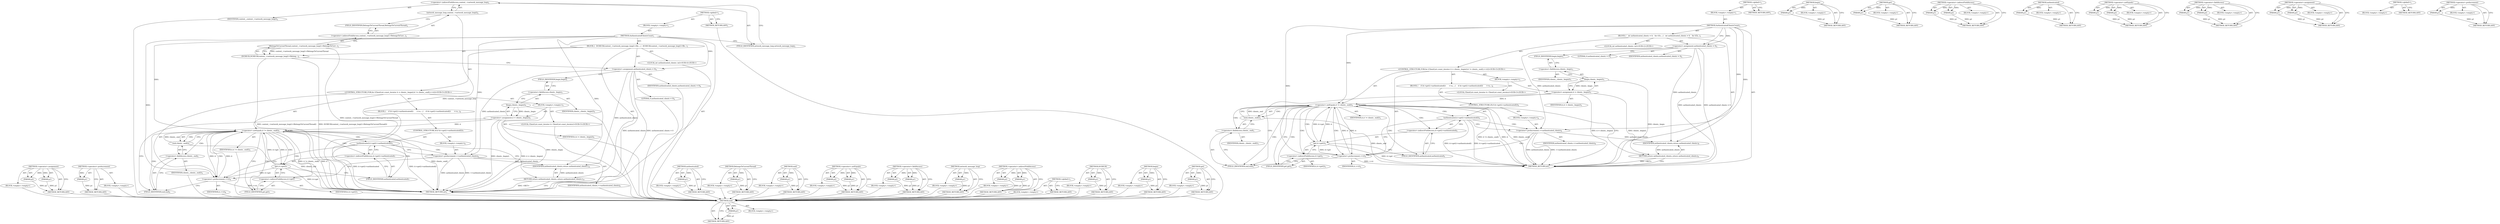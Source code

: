 digraph "get" {
vulnerable_83 [label=<(METHOD,end)>];
vulnerable_84 [label=<(PARAM,p1)>];
vulnerable_85 [label=<(BLOCK,&lt;empty&gt;,&lt;empty&gt;)>];
vulnerable_86 [label=<(METHOD_RETURN,ANY)>];
vulnerable_6 [label=<(METHOD,&lt;global&gt;)<SUB>1</SUB>>];
vulnerable_7 [label=<(BLOCK,&lt;empty&gt;,&lt;empty&gt;)<SUB>1</SUB>>];
vulnerable_8 [label=<(METHOD,AuthenticatedClientsCount)<SUB>1</SUB>>];
vulnerable_9 [label=<(BLOCK,{
   int authenticated_clients = 0;
   for (Cli...,{
   int authenticated_clients = 0;
   for (Cli...)<SUB>1</SUB>>];
vulnerable_10 [label="<(LOCAL,int authenticated_clients: int)<SUB>2</SUB>>"];
vulnerable_11 [label=<(&lt;operator&gt;.assignment,authenticated_clients = 0)<SUB>2</SUB>>];
vulnerable_12 [label=<(IDENTIFIER,authenticated_clients,authenticated_clients = 0)<SUB>2</SUB>>];
vulnerable_13 [label=<(LITERAL,0,authenticated_clients = 0)<SUB>2</SUB>>];
vulnerable_14 [label="<(CONTROL_STRUCTURE,FOR,for (ClientList::const_iterator it = clients_.begin();it != clients_.end();++it))<SUB>3</SUB>>"];
vulnerable_15 [label=<(BLOCK,&lt;empty&gt;,&lt;empty&gt;)<SUB>3</SUB>>];
vulnerable_16 [label="<(LOCAL,ClientList.const_iterator it: ClientList.const_iterator)<SUB>3</SUB>>"];
vulnerable_17 [label=<(&lt;operator&gt;.assignment,it = clients_.begin())<SUB>3</SUB>>];
vulnerable_18 [label=<(IDENTIFIER,it,it = clients_.begin())<SUB>3</SUB>>];
vulnerable_19 [label=<(begin,clients_.begin())<SUB>3</SUB>>];
vulnerable_20 [label=<(&lt;operator&gt;.fieldAccess,clients_.begin)<SUB>3</SUB>>];
vulnerable_21 [label=<(IDENTIFIER,clients_,clients_.begin())<SUB>3</SUB>>];
vulnerable_22 [label=<(FIELD_IDENTIFIER,begin,begin)<SUB>3</SUB>>];
vulnerable_23 [label=<(&lt;operator&gt;.notEquals,it != clients_.end())<SUB>3</SUB>>];
vulnerable_24 [label=<(IDENTIFIER,it,it != clients_.end())<SUB>3</SUB>>];
vulnerable_25 [label=<(end,clients_.end())<SUB>3</SUB>>];
vulnerable_26 [label=<(&lt;operator&gt;.fieldAccess,clients_.end)<SUB>3</SUB>>];
vulnerable_27 [label=<(IDENTIFIER,clients_,clients_.end())<SUB>3</SUB>>];
vulnerable_28 [label=<(FIELD_IDENTIFIER,end,end)<SUB>3</SUB>>];
vulnerable_29 [label=<(&lt;operator&gt;.preIncrement,++it)<SUB>4</SUB>>];
vulnerable_30 [label=<(IDENTIFIER,it,++it)<SUB>4</SUB>>];
vulnerable_31 [label=<(BLOCK,{
    if (it-&gt;get()-&gt;authenticated())
      ++a...,{
    if (it-&gt;get()-&gt;authenticated())
      ++a...)<SUB>4</SUB>>];
vulnerable_32 [label=<(CONTROL_STRUCTURE,IF,if (it-&gt;get()-&gt;authenticated()))<SUB>5</SUB>>];
vulnerable_33 [label=<(authenticated,it-&gt;get()-&gt;authenticated())<SUB>5</SUB>>];
vulnerable_34 [label=<(&lt;operator&gt;.indirectFieldAccess,it-&gt;get()-&gt;authenticated)<SUB>5</SUB>>];
vulnerable_35 [label=<(get,it-&gt;get())<SUB>5</SUB>>];
vulnerable_36 [label=<(&lt;operator&gt;.indirectFieldAccess,it-&gt;get)<SUB>5</SUB>>];
vulnerable_37 [label=<(IDENTIFIER,it,it-&gt;get())<SUB>5</SUB>>];
vulnerable_38 [label=<(FIELD_IDENTIFIER,get,get)<SUB>5</SUB>>];
vulnerable_39 [label=<(FIELD_IDENTIFIER,authenticated,authenticated)<SUB>5</SUB>>];
vulnerable_40 [label=<(BLOCK,&lt;empty&gt;,&lt;empty&gt;)<SUB>6</SUB>>];
vulnerable_41 [label=<(&lt;operator&gt;.preIncrement,++authenticated_clients)<SUB>6</SUB>>];
vulnerable_42 [label=<(IDENTIFIER,authenticated_clients,++authenticated_clients)<SUB>6</SUB>>];
vulnerable_43 [label=<(RETURN,return authenticated_clients;,return authenticated_clients;)<SUB>8</SUB>>];
vulnerable_44 [label=<(IDENTIFIER,authenticated_clients,return authenticated_clients;)<SUB>8</SUB>>];
vulnerable_45 [label=<(METHOD_RETURN,int)<SUB>1</SUB>>];
vulnerable_47 [label=<(METHOD_RETURN,ANY)<SUB>1</SUB>>];
vulnerable_69 [label=<(METHOD,begin)>];
vulnerable_70 [label=<(PARAM,p1)>];
vulnerable_71 [label=<(BLOCK,&lt;empty&gt;,&lt;empty&gt;)>];
vulnerable_72 [label=<(METHOD_RETURN,ANY)>];
vulnerable_100 [label=<(METHOD,get)>];
vulnerable_101 [label=<(PARAM,p1)>];
vulnerable_102 [label=<(BLOCK,&lt;empty&gt;,&lt;empty&gt;)>];
vulnerable_103 [label=<(METHOD_RETURN,ANY)>];
vulnerable_95 [label=<(METHOD,&lt;operator&gt;.indirectFieldAccess)>];
vulnerable_96 [label=<(PARAM,p1)>];
vulnerable_97 [label=<(PARAM,p2)>];
vulnerable_98 [label=<(BLOCK,&lt;empty&gt;,&lt;empty&gt;)>];
vulnerable_99 [label=<(METHOD_RETURN,ANY)>];
vulnerable_91 [label=<(METHOD,authenticated)>];
vulnerable_92 [label=<(PARAM,p1)>];
vulnerable_93 [label=<(BLOCK,&lt;empty&gt;,&lt;empty&gt;)>];
vulnerable_94 [label=<(METHOD_RETURN,ANY)>];
vulnerable_78 [label=<(METHOD,&lt;operator&gt;.notEquals)>];
vulnerable_79 [label=<(PARAM,p1)>];
vulnerable_80 [label=<(PARAM,p2)>];
vulnerable_81 [label=<(BLOCK,&lt;empty&gt;,&lt;empty&gt;)>];
vulnerable_82 [label=<(METHOD_RETURN,ANY)>];
vulnerable_73 [label=<(METHOD,&lt;operator&gt;.fieldAccess)>];
vulnerable_74 [label=<(PARAM,p1)>];
vulnerable_75 [label=<(PARAM,p2)>];
vulnerable_76 [label=<(BLOCK,&lt;empty&gt;,&lt;empty&gt;)>];
vulnerable_77 [label=<(METHOD_RETURN,ANY)>];
vulnerable_64 [label=<(METHOD,&lt;operator&gt;.assignment)>];
vulnerable_65 [label=<(PARAM,p1)>];
vulnerable_66 [label=<(PARAM,p2)>];
vulnerable_67 [label=<(BLOCK,&lt;empty&gt;,&lt;empty&gt;)>];
vulnerable_68 [label=<(METHOD_RETURN,ANY)>];
vulnerable_58 [label=<(METHOD,&lt;global&gt;)<SUB>1</SUB>>];
vulnerable_59 [label=<(BLOCK,&lt;empty&gt;,&lt;empty&gt;)>];
vulnerable_60 [label=<(METHOD_RETURN,ANY)>];
vulnerable_87 [label=<(METHOD,&lt;operator&gt;.preIncrement)>];
vulnerable_88 [label=<(PARAM,p1)>];
vulnerable_89 [label=<(BLOCK,&lt;empty&gt;,&lt;empty&gt;)>];
vulnerable_90 [label=<(METHOD_RETURN,ANY)>];
fixed_89 [label=<(METHOD,&lt;operator&gt;.assignment)>];
fixed_90 [label=<(PARAM,p1)>];
fixed_91 [label=<(PARAM,p2)>];
fixed_92 [label=<(BLOCK,&lt;empty&gt;,&lt;empty&gt;)>];
fixed_93 [label=<(METHOD_RETURN,ANY)>];
fixed_112 [label=<(METHOD,&lt;operator&gt;.preIncrement)>];
fixed_113 [label=<(PARAM,p1)>];
fixed_114 [label=<(BLOCK,&lt;empty&gt;,&lt;empty&gt;)>];
fixed_115 [label=<(METHOD_RETURN,ANY)>];
fixed_6 [label=<(METHOD,&lt;global&gt;)<SUB>1</SUB>>];
fixed_7 [label=<(BLOCK,&lt;empty&gt;,&lt;empty&gt;)<SUB>1</SUB>>];
fixed_8 [label=<(METHOD,AuthenticatedClientsCount)<SUB>1</SUB>>];
fixed_9 [label=<(BLOCK,{
  DCHECK(context_-&gt;network_message_loop()-&gt;Be...,{
  DCHECK(context_-&gt;network_message_loop()-&gt;Be...)<SUB>1</SUB>>];
fixed_10 [label=<(DCHECK,DCHECK(context_-&gt;network_message_loop()-&gt;Belong...)<SUB>2</SUB>>];
fixed_11 [label=<(BelongsToCurrentThread,context_-&gt;network_message_loop()-&gt;BelongsToCurr...)<SUB>2</SUB>>];
fixed_12 [label=<(&lt;operator&gt;.indirectFieldAccess,context_-&gt;network_message_loop()-&gt;BelongsToCurr...)<SUB>2</SUB>>];
fixed_13 [label=<(network_message_loop,context_-&gt;network_message_loop())<SUB>2</SUB>>];
fixed_14 [label=<(&lt;operator&gt;.indirectFieldAccess,context_-&gt;network_message_loop)<SUB>2</SUB>>];
fixed_15 [label=<(IDENTIFIER,context_,context_-&gt;network_message_loop())<SUB>2</SUB>>];
fixed_16 [label=<(FIELD_IDENTIFIER,network_message_loop,network_message_loop)<SUB>2</SUB>>];
fixed_17 [label=<(FIELD_IDENTIFIER,BelongsToCurrentThread,BelongsToCurrentThread)<SUB>2</SUB>>];
fixed_18 [label="<(LOCAL,int authenticated_clients: int)<SUB>4</SUB>>"];
fixed_19 [label=<(&lt;operator&gt;.assignment,authenticated_clients = 0)<SUB>4</SUB>>];
fixed_20 [label=<(IDENTIFIER,authenticated_clients,authenticated_clients = 0)<SUB>4</SUB>>];
fixed_21 [label=<(LITERAL,0,authenticated_clients = 0)<SUB>4</SUB>>];
fixed_22 [label="<(CONTROL_STRUCTURE,FOR,for (ClientList::const_iterator it = clients_.begin();it != clients_.end();++it))<SUB>5</SUB>>"];
fixed_23 [label=<(BLOCK,&lt;empty&gt;,&lt;empty&gt;)<SUB>5</SUB>>];
fixed_24 [label="<(LOCAL,ClientList.const_iterator it: ClientList.const_iterator)<SUB>5</SUB>>"];
fixed_25 [label=<(&lt;operator&gt;.assignment,it = clients_.begin())<SUB>5</SUB>>];
fixed_26 [label=<(IDENTIFIER,it,it = clients_.begin())<SUB>5</SUB>>];
fixed_27 [label=<(begin,clients_.begin())<SUB>5</SUB>>];
fixed_28 [label=<(&lt;operator&gt;.fieldAccess,clients_.begin)<SUB>5</SUB>>];
fixed_29 [label=<(IDENTIFIER,clients_,clients_.begin())<SUB>5</SUB>>];
fixed_30 [label=<(FIELD_IDENTIFIER,begin,begin)<SUB>5</SUB>>];
fixed_31 [label=<(&lt;operator&gt;.notEquals,it != clients_.end())<SUB>5</SUB>>];
fixed_32 [label=<(IDENTIFIER,it,it != clients_.end())<SUB>5</SUB>>];
fixed_33 [label=<(end,clients_.end())<SUB>5</SUB>>];
fixed_34 [label=<(&lt;operator&gt;.fieldAccess,clients_.end)<SUB>5</SUB>>];
fixed_35 [label=<(IDENTIFIER,clients_,clients_.end())<SUB>5</SUB>>];
fixed_36 [label=<(FIELD_IDENTIFIER,end,end)<SUB>5</SUB>>];
fixed_37 [label=<(&lt;operator&gt;.preIncrement,++it)<SUB>6</SUB>>];
fixed_38 [label=<(IDENTIFIER,it,++it)<SUB>6</SUB>>];
fixed_39 [label=<(BLOCK,{
    if (it-&gt;get()-&gt;authenticated())
      ++a...,{
    if (it-&gt;get()-&gt;authenticated())
      ++a...)<SUB>6</SUB>>];
fixed_40 [label=<(CONTROL_STRUCTURE,IF,if (it-&gt;get()-&gt;authenticated()))<SUB>7</SUB>>];
fixed_41 [label=<(authenticated,it-&gt;get()-&gt;authenticated())<SUB>7</SUB>>];
fixed_42 [label=<(&lt;operator&gt;.indirectFieldAccess,it-&gt;get()-&gt;authenticated)<SUB>7</SUB>>];
fixed_43 [label=<(get,it-&gt;get())<SUB>7</SUB>>];
fixed_44 [label=<(&lt;operator&gt;.indirectFieldAccess,it-&gt;get)<SUB>7</SUB>>];
fixed_45 [label=<(IDENTIFIER,it,it-&gt;get())<SUB>7</SUB>>];
fixed_46 [label=<(FIELD_IDENTIFIER,get,get)<SUB>7</SUB>>];
fixed_47 [label=<(FIELD_IDENTIFIER,authenticated,authenticated)<SUB>7</SUB>>];
fixed_48 [label=<(BLOCK,&lt;empty&gt;,&lt;empty&gt;)<SUB>8</SUB>>];
fixed_49 [label=<(&lt;operator&gt;.preIncrement,++authenticated_clients)<SUB>8</SUB>>];
fixed_50 [label=<(IDENTIFIER,authenticated_clients,++authenticated_clients)<SUB>8</SUB>>];
fixed_51 [label=<(RETURN,return authenticated_clients;,return authenticated_clients;)<SUB>10</SUB>>];
fixed_52 [label=<(IDENTIFIER,authenticated_clients,return authenticated_clients;)<SUB>10</SUB>>];
fixed_53 [label=<(METHOD_RETURN,int)<SUB>1</SUB>>];
fixed_55 [label=<(METHOD_RETURN,ANY)<SUB>1</SUB>>];
fixed_116 [label=<(METHOD,authenticated)>];
fixed_117 [label=<(PARAM,p1)>];
fixed_118 [label=<(BLOCK,&lt;empty&gt;,&lt;empty&gt;)>];
fixed_119 [label=<(METHOD_RETURN,ANY)>];
fixed_76 [label=<(METHOD,BelongsToCurrentThread)>];
fixed_77 [label=<(PARAM,p1)>];
fixed_78 [label=<(BLOCK,&lt;empty&gt;,&lt;empty&gt;)>];
fixed_79 [label=<(METHOD_RETURN,ANY)>];
fixed_108 [label=<(METHOD,end)>];
fixed_109 [label=<(PARAM,p1)>];
fixed_110 [label=<(BLOCK,&lt;empty&gt;,&lt;empty&gt;)>];
fixed_111 [label=<(METHOD_RETURN,ANY)>];
fixed_103 [label=<(METHOD,&lt;operator&gt;.notEquals)>];
fixed_104 [label=<(PARAM,p1)>];
fixed_105 [label=<(PARAM,p2)>];
fixed_106 [label=<(BLOCK,&lt;empty&gt;,&lt;empty&gt;)>];
fixed_107 [label=<(METHOD_RETURN,ANY)>];
fixed_98 [label=<(METHOD,&lt;operator&gt;.fieldAccess)>];
fixed_99 [label=<(PARAM,p1)>];
fixed_100 [label=<(PARAM,p2)>];
fixed_101 [label=<(BLOCK,&lt;empty&gt;,&lt;empty&gt;)>];
fixed_102 [label=<(METHOD_RETURN,ANY)>];
fixed_85 [label=<(METHOD,network_message_loop)>];
fixed_86 [label=<(PARAM,p1)>];
fixed_87 [label=<(BLOCK,&lt;empty&gt;,&lt;empty&gt;)>];
fixed_88 [label=<(METHOD_RETURN,ANY)>];
fixed_80 [label=<(METHOD,&lt;operator&gt;.indirectFieldAccess)>];
fixed_81 [label=<(PARAM,p1)>];
fixed_82 [label=<(PARAM,p2)>];
fixed_83 [label=<(BLOCK,&lt;empty&gt;,&lt;empty&gt;)>];
fixed_84 [label=<(METHOD_RETURN,ANY)>];
fixed_72 [label=<(METHOD,DCHECK)>];
fixed_73 [label=<(PARAM,p1)>];
fixed_74 [label=<(BLOCK,&lt;empty&gt;,&lt;empty&gt;)>];
fixed_75 [label=<(METHOD_RETURN,ANY)>];
fixed_66 [label=<(METHOD,&lt;global&gt;)<SUB>1</SUB>>];
fixed_67 [label=<(BLOCK,&lt;empty&gt;,&lt;empty&gt;)>];
fixed_68 [label=<(METHOD_RETURN,ANY)>];
fixed_94 [label=<(METHOD,begin)>];
fixed_95 [label=<(PARAM,p1)>];
fixed_96 [label=<(BLOCK,&lt;empty&gt;,&lt;empty&gt;)>];
fixed_97 [label=<(METHOD_RETURN,ANY)>];
fixed_120 [label=<(METHOD,get)>];
fixed_121 [label=<(PARAM,p1)>];
fixed_122 [label=<(BLOCK,&lt;empty&gt;,&lt;empty&gt;)>];
fixed_123 [label=<(METHOD_RETURN,ANY)>];
vulnerable_83 -> vulnerable_84  [key=0, label="AST: "];
vulnerable_83 -> vulnerable_84  [key=1, label="DDG: "];
vulnerable_83 -> vulnerable_85  [key=0, label="AST: "];
vulnerable_83 -> vulnerable_86  [key=0, label="AST: "];
vulnerable_83 -> vulnerable_86  [key=1, label="CFG: "];
vulnerable_84 -> vulnerable_86  [key=0, label="DDG: p1"];
vulnerable_6 -> vulnerable_7  [key=0, label="AST: "];
vulnerable_6 -> vulnerable_47  [key=0, label="AST: "];
vulnerable_6 -> vulnerable_47  [key=1, label="CFG: "];
vulnerable_7 -> vulnerable_8  [key=0, label="AST: "];
vulnerable_8 -> vulnerable_9  [key=0, label="AST: "];
vulnerable_8 -> vulnerable_45  [key=0, label="AST: "];
vulnerable_8 -> vulnerable_11  [key=0, label="CFG: "];
vulnerable_8 -> vulnerable_11  [key=1, label="DDG: "];
vulnerable_8 -> vulnerable_44  [key=0, label="DDG: "];
vulnerable_8 -> vulnerable_23  [key=0, label="DDG: "];
vulnerable_8 -> vulnerable_29  [key=0, label="DDG: "];
vulnerable_8 -> vulnerable_41  [key=0, label="DDG: "];
vulnerable_9 -> vulnerable_10  [key=0, label="AST: "];
vulnerable_9 -> vulnerable_11  [key=0, label="AST: "];
vulnerable_9 -> vulnerable_14  [key=0, label="AST: "];
vulnerable_9 -> vulnerable_43  [key=0, label="AST: "];
vulnerable_11 -> vulnerable_12  [key=0, label="AST: "];
vulnerable_11 -> vulnerable_13  [key=0, label="AST: "];
vulnerable_11 -> vulnerable_22  [key=0, label="CFG: "];
vulnerable_11 -> vulnerable_45  [key=0, label="DDG: authenticated_clients"];
vulnerable_11 -> vulnerable_45  [key=1, label="DDG: authenticated_clients = 0"];
vulnerable_11 -> vulnerable_44  [key=0, label="DDG: authenticated_clients"];
vulnerable_11 -> vulnerable_41  [key=0, label="DDG: authenticated_clients"];
vulnerable_14 -> vulnerable_15  [key=0, label="AST: "];
vulnerable_14 -> vulnerable_23  [key=0, label="AST: "];
vulnerable_14 -> vulnerable_29  [key=0, label="AST: "];
vulnerable_14 -> vulnerable_31  [key=0, label="AST: "];
vulnerable_15 -> vulnerable_16  [key=0, label="AST: "];
vulnerable_15 -> vulnerable_17  [key=0, label="AST: "];
vulnerable_17 -> vulnerable_18  [key=0, label="AST: "];
vulnerable_17 -> vulnerable_19  [key=0, label="AST: "];
vulnerable_17 -> vulnerable_28  [key=0, label="CFG: "];
vulnerable_17 -> vulnerable_45  [key=0, label="DDG: clients_.begin()"];
vulnerable_17 -> vulnerable_45  [key=1, label="DDG: it = clients_.begin()"];
vulnerable_17 -> vulnerable_23  [key=0, label="DDG: it"];
vulnerable_19 -> vulnerable_20  [key=0, label="AST: "];
vulnerable_19 -> vulnerable_17  [key=0, label="CFG: "];
vulnerable_19 -> vulnerable_17  [key=1, label="DDG: clients_.begin"];
vulnerable_19 -> vulnerable_45  [key=0, label="DDG: clients_.begin"];
vulnerable_20 -> vulnerable_21  [key=0, label="AST: "];
vulnerable_20 -> vulnerable_22  [key=0, label="AST: "];
vulnerable_20 -> vulnerable_19  [key=0, label="CFG: "];
vulnerable_22 -> vulnerable_20  [key=0, label="CFG: "];
vulnerable_23 -> vulnerable_24  [key=0, label="AST: "];
vulnerable_23 -> vulnerable_25  [key=0, label="AST: "];
vulnerable_23 -> vulnerable_25  [key=1, label="CDG: "];
vulnerable_23 -> vulnerable_38  [key=0, label="CFG: "];
vulnerable_23 -> vulnerable_38  [key=1, label="CDG: "];
vulnerable_23 -> vulnerable_43  [key=0, label="CFG: "];
vulnerable_23 -> vulnerable_45  [key=0, label="DDG: it"];
vulnerable_23 -> vulnerable_45  [key=1, label="DDG: clients_.end()"];
vulnerable_23 -> vulnerable_45  [key=2, label="DDG: it != clients_.end()"];
vulnerable_23 -> vulnerable_29  [key=0, label="DDG: it"];
vulnerable_23 -> vulnerable_29  [key=1, label="CDG: "];
vulnerable_23 -> vulnerable_35  [key=0, label="DDG: it"];
vulnerable_23 -> vulnerable_35  [key=1, label="CDG: "];
vulnerable_23 -> vulnerable_34  [key=0, label="CDG: "];
vulnerable_23 -> vulnerable_33  [key=0, label="CDG: "];
vulnerable_23 -> vulnerable_26  [key=0, label="CDG: "];
vulnerable_23 -> vulnerable_23  [key=0, label="CDG: "];
vulnerable_23 -> vulnerable_28  [key=0, label="CDG: "];
vulnerable_23 -> vulnerable_36  [key=0, label="CDG: "];
vulnerable_23 -> vulnerable_39  [key=0, label="CDG: "];
vulnerable_25 -> vulnerable_26  [key=0, label="AST: "];
vulnerable_25 -> vulnerable_23  [key=0, label="CFG: "];
vulnerable_25 -> vulnerable_23  [key=1, label="DDG: clients_.end"];
vulnerable_25 -> vulnerable_45  [key=0, label="DDG: clients_.end"];
vulnerable_26 -> vulnerable_27  [key=0, label="AST: "];
vulnerable_26 -> vulnerable_28  [key=0, label="AST: "];
vulnerable_26 -> vulnerable_25  [key=0, label="CFG: "];
vulnerable_28 -> vulnerable_26  [key=0, label="CFG: "];
vulnerable_29 -> vulnerable_30  [key=0, label="AST: "];
vulnerable_29 -> vulnerable_28  [key=0, label="CFG: "];
vulnerable_29 -> vulnerable_45  [key=0, label="DDG: ++it"];
vulnerable_29 -> vulnerable_23  [key=0, label="DDG: it"];
vulnerable_31 -> vulnerable_32  [key=0, label="AST: "];
vulnerable_32 -> vulnerable_33  [key=0, label="AST: "];
vulnerable_32 -> vulnerable_40  [key=0, label="AST: "];
vulnerable_33 -> vulnerable_34  [key=0, label="AST: "];
vulnerable_33 -> vulnerable_41  [key=0, label="CFG: "];
vulnerable_33 -> vulnerable_41  [key=1, label="CDG: "];
vulnerable_33 -> vulnerable_29  [key=0, label="CFG: "];
vulnerable_33 -> vulnerable_45  [key=0, label="DDG: it-&gt;get()-&gt;authenticated"];
vulnerable_33 -> vulnerable_45  [key=1, label="DDG: it-&gt;get()-&gt;authenticated()"];
vulnerable_34 -> vulnerable_35  [key=0, label="AST: "];
vulnerable_34 -> vulnerable_39  [key=0, label="AST: "];
vulnerable_34 -> vulnerable_33  [key=0, label="CFG: "];
vulnerable_35 -> vulnerable_36  [key=0, label="AST: "];
vulnerable_35 -> vulnerable_39  [key=0, label="CFG: "];
vulnerable_35 -> vulnerable_45  [key=0, label="DDG: it-&gt;get"];
vulnerable_35 -> vulnerable_23  [key=0, label="DDG: it-&gt;get"];
vulnerable_35 -> vulnerable_29  [key=0, label="DDG: it-&gt;get"];
vulnerable_36 -> vulnerable_37  [key=0, label="AST: "];
vulnerable_36 -> vulnerable_38  [key=0, label="AST: "];
vulnerable_36 -> vulnerable_35  [key=0, label="CFG: "];
vulnerable_38 -> vulnerable_36  [key=0, label="CFG: "];
vulnerable_39 -> vulnerable_34  [key=0, label="CFG: "];
vulnerable_40 -> vulnerable_41  [key=0, label="AST: "];
vulnerable_41 -> vulnerable_42  [key=0, label="AST: "];
vulnerable_41 -> vulnerable_29  [key=0, label="CFG: "];
vulnerable_41 -> vulnerable_45  [key=0, label="DDG: authenticated_clients"];
vulnerable_41 -> vulnerable_45  [key=1, label="DDG: ++authenticated_clients"];
vulnerable_41 -> vulnerable_44  [key=0, label="DDG: authenticated_clients"];
vulnerable_43 -> vulnerable_44  [key=0, label="AST: "];
vulnerable_43 -> vulnerable_45  [key=0, label="CFG: "];
vulnerable_43 -> vulnerable_45  [key=1, label="DDG: &lt;RET&gt;"];
vulnerable_44 -> vulnerable_43  [key=0, label="DDG: authenticated_clients"];
vulnerable_69 -> vulnerable_70  [key=0, label="AST: "];
vulnerable_69 -> vulnerable_70  [key=1, label="DDG: "];
vulnerable_69 -> vulnerable_71  [key=0, label="AST: "];
vulnerable_69 -> vulnerable_72  [key=0, label="AST: "];
vulnerable_69 -> vulnerable_72  [key=1, label="CFG: "];
vulnerable_70 -> vulnerable_72  [key=0, label="DDG: p1"];
vulnerable_100 -> vulnerable_101  [key=0, label="AST: "];
vulnerable_100 -> vulnerable_101  [key=1, label="DDG: "];
vulnerable_100 -> vulnerable_102  [key=0, label="AST: "];
vulnerable_100 -> vulnerable_103  [key=0, label="AST: "];
vulnerable_100 -> vulnerable_103  [key=1, label="CFG: "];
vulnerable_101 -> vulnerable_103  [key=0, label="DDG: p1"];
vulnerable_95 -> vulnerable_96  [key=0, label="AST: "];
vulnerable_95 -> vulnerable_96  [key=1, label="DDG: "];
vulnerable_95 -> vulnerable_98  [key=0, label="AST: "];
vulnerable_95 -> vulnerable_97  [key=0, label="AST: "];
vulnerable_95 -> vulnerable_97  [key=1, label="DDG: "];
vulnerable_95 -> vulnerable_99  [key=0, label="AST: "];
vulnerable_95 -> vulnerable_99  [key=1, label="CFG: "];
vulnerable_96 -> vulnerable_99  [key=0, label="DDG: p1"];
vulnerable_97 -> vulnerable_99  [key=0, label="DDG: p2"];
vulnerable_91 -> vulnerable_92  [key=0, label="AST: "];
vulnerable_91 -> vulnerable_92  [key=1, label="DDG: "];
vulnerable_91 -> vulnerable_93  [key=0, label="AST: "];
vulnerable_91 -> vulnerable_94  [key=0, label="AST: "];
vulnerable_91 -> vulnerable_94  [key=1, label="CFG: "];
vulnerable_92 -> vulnerable_94  [key=0, label="DDG: p1"];
vulnerable_78 -> vulnerable_79  [key=0, label="AST: "];
vulnerable_78 -> vulnerable_79  [key=1, label="DDG: "];
vulnerable_78 -> vulnerable_81  [key=0, label="AST: "];
vulnerable_78 -> vulnerable_80  [key=0, label="AST: "];
vulnerable_78 -> vulnerable_80  [key=1, label="DDG: "];
vulnerable_78 -> vulnerable_82  [key=0, label="AST: "];
vulnerable_78 -> vulnerable_82  [key=1, label="CFG: "];
vulnerable_79 -> vulnerable_82  [key=0, label="DDG: p1"];
vulnerable_80 -> vulnerable_82  [key=0, label="DDG: p2"];
vulnerable_73 -> vulnerable_74  [key=0, label="AST: "];
vulnerable_73 -> vulnerable_74  [key=1, label="DDG: "];
vulnerable_73 -> vulnerable_76  [key=0, label="AST: "];
vulnerable_73 -> vulnerable_75  [key=0, label="AST: "];
vulnerable_73 -> vulnerable_75  [key=1, label="DDG: "];
vulnerable_73 -> vulnerable_77  [key=0, label="AST: "];
vulnerable_73 -> vulnerable_77  [key=1, label="CFG: "];
vulnerable_74 -> vulnerable_77  [key=0, label="DDG: p1"];
vulnerable_75 -> vulnerable_77  [key=0, label="DDG: p2"];
vulnerable_64 -> vulnerable_65  [key=0, label="AST: "];
vulnerable_64 -> vulnerable_65  [key=1, label="DDG: "];
vulnerable_64 -> vulnerable_67  [key=0, label="AST: "];
vulnerable_64 -> vulnerable_66  [key=0, label="AST: "];
vulnerable_64 -> vulnerable_66  [key=1, label="DDG: "];
vulnerable_64 -> vulnerable_68  [key=0, label="AST: "];
vulnerable_64 -> vulnerable_68  [key=1, label="CFG: "];
vulnerable_65 -> vulnerable_68  [key=0, label="DDG: p1"];
vulnerable_66 -> vulnerable_68  [key=0, label="DDG: p2"];
vulnerable_58 -> vulnerable_59  [key=0, label="AST: "];
vulnerable_58 -> vulnerable_60  [key=0, label="AST: "];
vulnerable_58 -> vulnerable_60  [key=1, label="CFG: "];
vulnerable_87 -> vulnerable_88  [key=0, label="AST: "];
vulnerable_87 -> vulnerable_88  [key=1, label="DDG: "];
vulnerable_87 -> vulnerable_89  [key=0, label="AST: "];
vulnerable_87 -> vulnerable_90  [key=0, label="AST: "];
vulnerable_87 -> vulnerable_90  [key=1, label="CFG: "];
vulnerable_88 -> vulnerable_90  [key=0, label="DDG: p1"];
fixed_89 -> fixed_90  [key=0, label="AST: "];
fixed_89 -> fixed_90  [key=1, label="DDG: "];
fixed_89 -> fixed_92  [key=0, label="AST: "];
fixed_89 -> fixed_91  [key=0, label="AST: "];
fixed_89 -> fixed_91  [key=1, label="DDG: "];
fixed_89 -> fixed_93  [key=0, label="AST: "];
fixed_89 -> fixed_93  [key=1, label="CFG: "];
fixed_90 -> fixed_93  [key=0, label="DDG: p1"];
fixed_91 -> fixed_93  [key=0, label="DDG: p2"];
fixed_92 -> vulnerable_83  [key=0];
fixed_93 -> vulnerable_83  [key=0];
fixed_112 -> fixed_113  [key=0, label="AST: "];
fixed_112 -> fixed_113  [key=1, label="DDG: "];
fixed_112 -> fixed_114  [key=0, label="AST: "];
fixed_112 -> fixed_115  [key=0, label="AST: "];
fixed_112 -> fixed_115  [key=1, label="CFG: "];
fixed_113 -> fixed_115  [key=0, label="DDG: p1"];
fixed_114 -> vulnerable_83  [key=0];
fixed_115 -> vulnerable_83  [key=0];
fixed_6 -> fixed_7  [key=0, label="AST: "];
fixed_6 -> fixed_55  [key=0, label="AST: "];
fixed_6 -> fixed_55  [key=1, label="CFG: "];
fixed_7 -> fixed_8  [key=0, label="AST: "];
fixed_8 -> fixed_9  [key=0, label="AST: "];
fixed_8 -> fixed_53  [key=0, label="AST: "];
fixed_8 -> fixed_16  [key=0, label="CFG: "];
fixed_8 -> fixed_19  [key=0, label="DDG: "];
fixed_8 -> fixed_52  [key=0, label="DDG: "];
fixed_8 -> fixed_31  [key=0, label="DDG: "];
fixed_8 -> fixed_37  [key=0, label="DDG: "];
fixed_8 -> fixed_49  [key=0, label="DDG: "];
fixed_9 -> fixed_10  [key=0, label="AST: "];
fixed_9 -> fixed_18  [key=0, label="AST: "];
fixed_9 -> fixed_19  [key=0, label="AST: "];
fixed_9 -> fixed_22  [key=0, label="AST: "];
fixed_9 -> fixed_51  [key=0, label="AST: "];
fixed_10 -> fixed_11  [key=0, label="AST: "];
fixed_10 -> fixed_19  [key=0, label="CFG: "];
fixed_10 -> fixed_53  [key=0, label="DDG: context_-&gt;network_message_loop()-&gt;BelongsToCurrentThread()"];
fixed_10 -> fixed_53  [key=1, label="DDG: DCHECK(context_-&gt;network_message_loop()-&gt;BelongsToCurrentThread())"];
fixed_11 -> fixed_12  [key=0, label="AST: "];
fixed_11 -> fixed_10  [key=0, label="CFG: "];
fixed_11 -> fixed_10  [key=1, label="DDG: context_-&gt;network_message_loop()-&gt;BelongsToCurrentThread"];
fixed_11 -> fixed_53  [key=0, label="DDG: context_-&gt;network_message_loop()-&gt;BelongsToCurrentThread"];
fixed_12 -> fixed_13  [key=0, label="AST: "];
fixed_12 -> fixed_17  [key=0, label="AST: "];
fixed_12 -> fixed_11  [key=0, label="CFG: "];
fixed_13 -> fixed_14  [key=0, label="AST: "];
fixed_13 -> fixed_17  [key=0, label="CFG: "];
fixed_13 -> fixed_53  [key=0, label="DDG: context_-&gt;network_message_loop"];
fixed_14 -> fixed_15  [key=0, label="AST: "];
fixed_14 -> fixed_16  [key=0, label="AST: "];
fixed_14 -> fixed_13  [key=0, label="CFG: "];
fixed_15 -> vulnerable_83  [key=0];
fixed_16 -> fixed_14  [key=0, label="CFG: "];
fixed_17 -> fixed_12  [key=0, label="CFG: "];
fixed_18 -> vulnerable_83  [key=0];
fixed_19 -> fixed_20  [key=0, label="AST: "];
fixed_19 -> fixed_21  [key=0, label="AST: "];
fixed_19 -> fixed_30  [key=0, label="CFG: "];
fixed_19 -> fixed_53  [key=0, label="DDG: authenticated_clients"];
fixed_19 -> fixed_53  [key=1, label="DDG: authenticated_clients = 0"];
fixed_19 -> fixed_52  [key=0, label="DDG: authenticated_clients"];
fixed_19 -> fixed_49  [key=0, label="DDG: authenticated_clients"];
fixed_20 -> vulnerable_83  [key=0];
fixed_21 -> vulnerable_83  [key=0];
fixed_22 -> fixed_23  [key=0, label="AST: "];
fixed_22 -> fixed_31  [key=0, label="AST: "];
fixed_22 -> fixed_37  [key=0, label="AST: "];
fixed_22 -> fixed_39  [key=0, label="AST: "];
fixed_23 -> fixed_24  [key=0, label="AST: "];
fixed_23 -> fixed_25  [key=0, label="AST: "];
fixed_24 -> vulnerable_83  [key=0];
fixed_25 -> fixed_26  [key=0, label="AST: "];
fixed_25 -> fixed_27  [key=0, label="AST: "];
fixed_25 -> fixed_36  [key=0, label="CFG: "];
fixed_25 -> fixed_53  [key=0, label="DDG: clients_.begin()"];
fixed_25 -> fixed_53  [key=1, label="DDG: it = clients_.begin()"];
fixed_25 -> fixed_31  [key=0, label="DDG: it"];
fixed_26 -> vulnerable_83  [key=0];
fixed_27 -> fixed_28  [key=0, label="AST: "];
fixed_27 -> fixed_25  [key=0, label="CFG: "];
fixed_27 -> fixed_25  [key=1, label="DDG: clients_.begin"];
fixed_27 -> fixed_53  [key=0, label="DDG: clients_.begin"];
fixed_28 -> fixed_29  [key=0, label="AST: "];
fixed_28 -> fixed_30  [key=0, label="AST: "];
fixed_28 -> fixed_27  [key=0, label="CFG: "];
fixed_29 -> vulnerable_83  [key=0];
fixed_30 -> fixed_28  [key=0, label="CFG: "];
fixed_31 -> fixed_32  [key=0, label="AST: "];
fixed_31 -> fixed_33  [key=0, label="AST: "];
fixed_31 -> fixed_33  [key=1, label="CDG: "];
fixed_31 -> fixed_46  [key=0, label="CFG: "];
fixed_31 -> fixed_46  [key=1, label="CDG: "];
fixed_31 -> fixed_51  [key=0, label="CFG: "];
fixed_31 -> fixed_53  [key=0, label="DDG: it"];
fixed_31 -> fixed_53  [key=1, label="DDG: clients_.end()"];
fixed_31 -> fixed_53  [key=2, label="DDG: it != clients_.end()"];
fixed_31 -> fixed_37  [key=0, label="DDG: it"];
fixed_31 -> fixed_37  [key=1, label="CDG: "];
fixed_31 -> fixed_43  [key=0, label="DDG: it"];
fixed_31 -> fixed_43  [key=1, label="CDG: "];
fixed_31 -> fixed_47  [key=0, label="CDG: "];
fixed_31 -> fixed_34  [key=0, label="CDG: "];
fixed_31 -> fixed_42  [key=0, label="CDG: "];
fixed_31 -> fixed_36  [key=0, label="CDG: "];
fixed_31 -> fixed_44  [key=0, label="CDG: "];
fixed_31 -> fixed_41  [key=0, label="CDG: "];
fixed_31 -> fixed_31  [key=0, label="CDG: "];
fixed_32 -> vulnerable_83  [key=0];
fixed_33 -> fixed_34  [key=0, label="AST: "];
fixed_33 -> fixed_31  [key=0, label="CFG: "];
fixed_33 -> fixed_31  [key=1, label="DDG: clients_.end"];
fixed_33 -> fixed_53  [key=0, label="DDG: clients_.end"];
fixed_34 -> fixed_35  [key=0, label="AST: "];
fixed_34 -> fixed_36  [key=0, label="AST: "];
fixed_34 -> fixed_33  [key=0, label="CFG: "];
fixed_35 -> vulnerable_83  [key=0];
fixed_36 -> fixed_34  [key=0, label="CFG: "];
fixed_37 -> fixed_38  [key=0, label="AST: "];
fixed_37 -> fixed_36  [key=0, label="CFG: "];
fixed_37 -> fixed_53  [key=0, label="DDG: ++it"];
fixed_37 -> fixed_31  [key=0, label="DDG: it"];
fixed_38 -> vulnerable_83  [key=0];
fixed_39 -> fixed_40  [key=0, label="AST: "];
fixed_40 -> fixed_41  [key=0, label="AST: "];
fixed_40 -> fixed_48  [key=0, label="AST: "];
fixed_41 -> fixed_42  [key=0, label="AST: "];
fixed_41 -> fixed_49  [key=0, label="CFG: "];
fixed_41 -> fixed_49  [key=1, label="CDG: "];
fixed_41 -> fixed_37  [key=0, label="CFG: "];
fixed_41 -> fixed_53  [key=0, label="DDG: it-&gt;get()-&gt;authenticated"];
fixed_41 -> fixed_53  [key=1, label="DDG: it-&gt;get()-&gt;authenticated()"];
fixed_42 -> fixed_43  [key=0, label="AST: "];
fixed_42 -> fixed_47  [key=0, label="AST: "];
fixed_42 -> fixed_41  [key=0, label="CFG: "];
fixed_43 -> fixed_44  [key=0, label="AST: "];
fixed_43 -> fixed_47  [key=0, label="CFG: "];
fixed_43 -> fixed_53  [key=0, label="DDG: it-&gt;get"];
fixed_43 -> fixed_31  [key=0, label="DDG: it-&gt;get"];
fixed_43 -> fixed_37  [key=0, label="DDG: it-&gt;get"];
fixed_44 -> fixed_45  [key=0, label="AST: "];
fixed_44 -> fixed_46  [key=0, label="AST: "];
fixed_44 -> fixed_43  [key=0, label="CFG: "];
fixed_45 -> vulnerable_83  [key=0];
fixed_46 -> fixed_44  [key=0, label="CFG: "];
fixed_47 -> fixed_42  [key=0, label="CFG: "];
fixed_48 -> fixed_49  [key=0, label="AST: "];
fixed_49 -> fixed_50  [key=0, label="AST: "];
fixed_49 -> fixed_37  [key=0, label="CFG: "];
fixed_49 -> fixed_53  [key=0, label="DDG: authenticated_clients"];
fixed_49 -> fixed_53  [key=1, label="DDG: ++authenticated_clients"];
fixed_49 -> fixed_52  [key=0, label="DDG: authenticated_clients"];
fixed_50 -> vulnerable_83  [key=0];
fixed_51 -> fixed_52  [key=0, label="AST: "];
fixed_51 -> fixed_53  [key=0, label="CFG: "];
fixed_51 -> fixed_53  [key=1, label="DDG: &lt;RET&gt;"];
fixed_52 -> fixed_51  [key=0, label="DDG: authenticated_clients"];
fixed_53 -> vulnerable_83  [key=0];
fixed_55 -> vulnerable_83  [key=0];
fixed_116 -> fixed_117  [key=0, label="AST: "];
fixed_116 -> fixed_117  [key=1, label="DDG: "];
fixed_116 -> fixed_118  [key=0, label="AST: "];
fixed_116 -> fixed_119  [key=0, label="AST: "];
fixed_116 -> fixed_119  [key=1, label="CFG: "];
fixed_117 -> fixed_119  [key=0, label="DDG: p1"];
fixed_118 -> vulnerable_83  [key=0];
fixed_119 -> vulnerable_83  [key=0];
fixed_76 -> fixed_77  [key=0, label="AST: "];
fixed_76 -> fixed_77  [key=1, label="DDG: "];
fixed_76 -> fixed_78  [key=0, label="AST: "];
fixed_76 -> fixed_79  [key=0, label="AST: "];
fixed_76 -> fixed_79  [key=1, label="CFG: "];
fixed_77 -> fixed_79  [key=0, label="DDG: p1"];
fixed_78 -> vulnerable_83  [key=0];
fixed_79 -> vulnerable_83  [key=0];
fixed_108 -> fixed_109  [key=0, label="AST: "];
fixed_108 -> fixed_109  [key=1, label="DDG: "];
fixed_108 -> fixed_110  [key=0, label="AST: "];
fixed_108 -> fixed_111  [key=0, label="AST: "];
fixed_108 -> fixed_111  [key=1, label="CFG: "];
fixed_109 -> fixed_111  [key=0, label="DDG: p1"];
fixed_110 -> vulnerable_83  [key=0];
fixed_111 -> vulnerable_83  [key=0];
fixed_103 -> fixed_104  [key=0, label="AST: "];
fixed_103 -> fixed_104  [key=1, label="DDG: "];
fixed_103 -> fixed_106  [key=0, label="AST: "];
fixed_103 -> fixed_105  [key=0, label="AST: "];
fixed_103 -> fixed_105  [key=1, label="DDG: "];
fixed_103 -> fixed_107  [key=0, label="AST: "];
fixed_103 -> fixed_107  [key=1, label="CFG: "];
fixed_104 -> fixed_107  [key=0, label="DDG: p1"];
fixed_105 -> fixed_107  [key=0, label="DDG: p2"];
fixed_106 -> vulnerable_83  [key=0];
fixed_107 -> vulnerable_83  [key=0];
fixed_98 -> fixed_99  [key=0, label="AST: "];
fixed_98 -> fixed_99  [key=1, label="DDG: "];
fixed_98 -> fixed_101  [key=0, label="AST: "];
fixed_98 -> fixed_100  [key=0, label="AST: "];
fixed_98 -> fixed_100  [key=1, label="DDG: "];
fixed_98 -> fixed_102  [key=0, label="AST: "];
fixed_98 -> fixed_102  [key=1, label="CFG: "];
fixed_99 -> fixed_102  [key=0, label="DDG: p1"];
fixed_100 -> fixed_102  [key=0, label="DDG: p2"];
fixed_101 -> vulnerable_83  [key=0];
fixed_102 -> vulnerable_83  [key=0];
fixed_85 -> fixed_86  [key=0, label="AST: "];
fixed_85 -> fixed_86  [key=1, label="DDG: "];
fixed_85 -> fixed_87  [key=0, label="AST: "];
fixed_85 -> fixed_88  [key=0, label="AST: "];
fixed_85 -> fixed_88  [key=1, label="CFG: "];
fixed_86 -> fixed_88  [key=0, label="DDG: p1"];
fixed_87 -> vulnerable_83  [key=0];
fixed_88 -> vulnerable_83  [key=0];
fixed_80 -> fixed_81  [key=0, label="AST: "];
fixed_80 -> fixed_81  [key=1, label="DDG: "];
fixed_80 -> fixed_83  [key=0, label="AST: "];
fixed_80 -> fixed_82  [key=0, label="AST: "];
fixed_80 -> fixed_82  [key=1, label="DDG: "];
fixed_80 -> fixed_84  [key=0, label="AST: "];
fixed_80 -> fixed_84  [key=1, label="CFG: "];
fixed_81 -> fixed_84  [key=0, label="DDG: p1"];
fixed_82 -> fixed_84  [key=0, label="DDG: p2"];
fixed_83 -> vulnerable_83  [key=0];
fixed_84 -> vulnerable_83  [key=0];
fixed_72 -> fixed_73  [key=0, label="AST: "];
fixed_72 -> fixed_73  [key=1, label="DDG: "];
fixed_72 -> fixed_74  [key=0, label="AST: "];
fixed_72 -> fixed_75  [key=0, label="AST: "];
fixed_72 -> fixed_75  [key=1, label="CFG: "];
fixed_73 -> fixed_75  [key=0, label="DDG: p1"];
fixed_74 -> vulnerable_83  [key=0];
fixed_75 -> vulnerable_83  [key=0];
fixed_66 -> fixed_67  [key=0, label="AST: "];
fixed_66 -> fixed_68  [key=0, label="AST: "];
fixed_66 -> fixed_68  [key=1, label="CFG: "];
fixed_67 -> vulnerable_83  [key=0];
fixed_68 -> vulnerable_83  [key=0];
fixed_94 -> fixed_95  [key=0, label="AST: "];
fixed_94 -> fixed_95  [key=1, label="DDG: "];
fixed_94 -> fixed_96  [key=0, label="AST: "];
fixed_94 -> fixed_97  [key=0, label="AST: "];
fixed_94 -> fixed_97  [key=1, label="CFG: "];
fixed_95 -> fixed_97  [key=0, label="DDG: p1"];
fixed_96 -> vulnerable_83  [key=0];
fixed_97 -> vulnerable_83  [key=0];
fixed_120 -> fixed_121  [key=0, label="AST: "];
fixed_120 -> fixed_121  [key=1, label="DDG: "];
fixed_120 -> fixed_122  [key=0, label="AST: "];
fixed_120 -> fixed_123  [key=0, label="AST: "];
fixed_120 -> fixed_123  [key=1, label="CFG: "];
fixed_121 -> fixed_123  [key=0, label="DDG: p1"];
fixed_122 -> vulnerable_83  [key=0];
fixed_123 -> vulnerable_83  [key=0];
}
